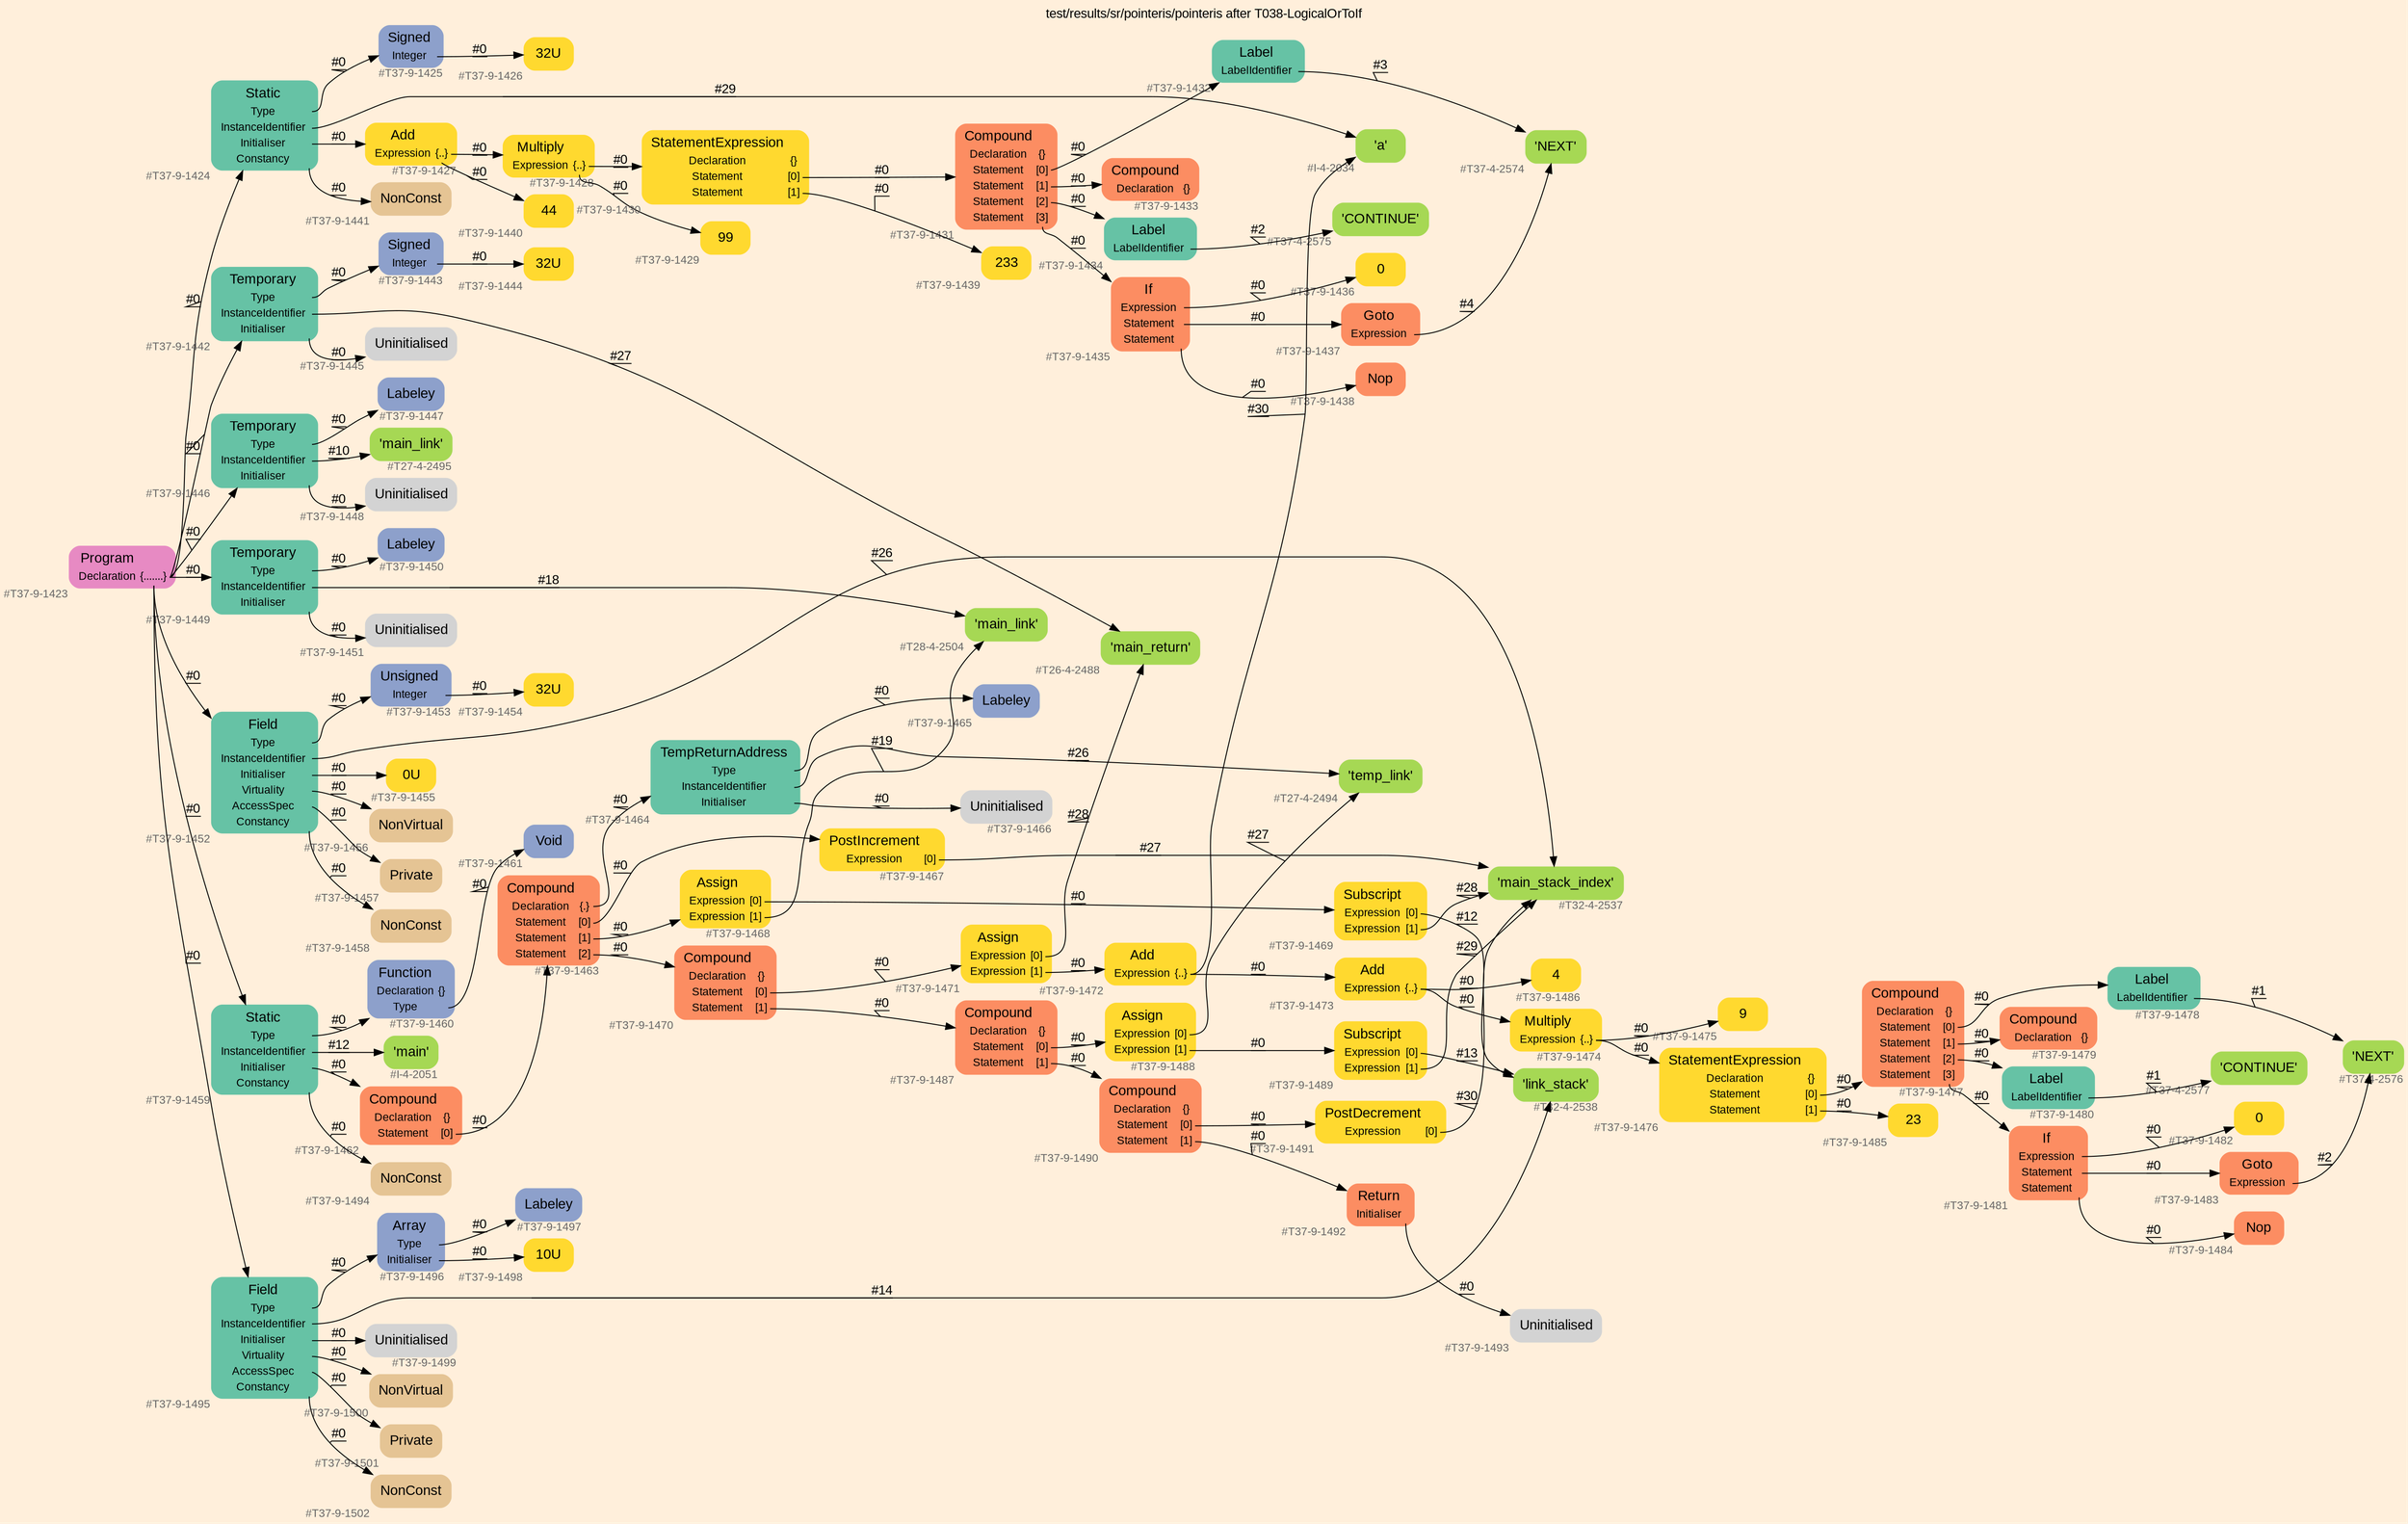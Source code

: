 digraph "test/results/sr/pointeris/pointeris after T038-LogicalOrToIf" {
label = "test/results/sr/pointeris/pointeris after T038-LogicalOrToIf"
labelloc = t
graph [
    rankdir = "LR"
    ranksep = 0.3
    bgcolor = antiquewhite1
    color = black
    fontcolor = black
    fontname = "Arial"
];
node [
    fontname = "Arial"
];
edge [
    fontname = "Arial"
];

// -------------------- node figure --------------------
// -------- block #T37-9-1423 ----------
"#T37-9-1423" [
    fillcolor = "/set28/4"
    xlabel = "#T37-9-1423"
    fontsize = "12"
    fontcolor = grey40
    shape = "plaintext"
    label = <<TABLE BORDER="0" CELLBORDER="0" CELLSPACING="0">
     <TR><TD><FONT COLOR="black" POINT-SIZE="15">Program</FONT></TD></TR>
     <TR><TD><FONT COLOR="black" POINT-SIZE="12">Declaration</FONT></TD><TD PORT="port0"><FONT COLOR="black" POINT-SIZE="12">{.......}</FONT></TD></TR>
    </TABLE>>
    style = "rounded,filled"
];

// -------- block #T37-9-1424 ----------
"#T37-9-1424" [
    fillcolor = "/set28/1"
    xlabel = "#T37-9-1424"
    fontsize = "12"
    fontcolor = grey40
    shape = "plaintext"
    label = <<TABLE BORDER="0" CELLBORDER="0" CELLSPACING="0">
     <TR><TD><FONT COLOR="black" POINT-SIZE="15">Static</FONT></TD></TR>
     <TR><TD><FONT COLOR="black" POINT-SIZE="12">Type</FONT></TD><TD PORT="port0"></TD></TR>
     <TR><TD><FONT COLOR="black" POINT-SIZE="12">InstanceIdentifier</FONT></TD><TD PORT="port1"></TD></TR>
     <TR><TD><FONT COLOR="black" POINT-SIZE="12">Initialiser</FONT></TD><TD PORT="port2"></TD></TR>
     <TR><TD><FONT COLOR="black" POINT-SIZE="12">Constancy</FONT></TD><TD PORT="port3"></TD></TR>
    </TABLE>>
    style = "rounded,filled"
];

// -------- block #T37-9-1425 ----------
"#T37-9-1425" [
    fillcolor = "/set28/3"
    xlabel = "#T37-9-1425"
    fontsize = "12"
    fontcolor = grey40
    shape = "plaintext"
    label = <<TABLE BORDER="0" CELLBORDER="0" CELLSPACING="0">
     <TR><TD><FONT COLOR="black" POINT-SIZE="15">Signed</FONT></TD></TR>
     <TR><TD><FONT COLOR="black" POINT-SIZE="12">Integer</FONT></TD><TD PORT="port0"></TD></TR>
    </TABLE>>
    style = "rounded,filled"
];

// -------- block #T37-9-1426 ----------
"#T37-9-1426" [
    fillcolor = "/set28/6"
    xlabel = "#T37-9-1426"
    fontsize = "12"
    fontcolor = grey40
    shape = "plaintext"
    label = <<TABLE BORDER="0" CELLBORDER="0" CELLSPACING="0">
     <TR><TD><FONT COLOR="black" POINT-SIZE="15">32U</FONT></TD></TR>
    </TABLE>>
    style = "rounded,filled"
];

// -------- block #I-4-2034 ----------
"#I-4-2034" [
    fillcolor = "/set28/5"
    xlabel = "#I-4-2034"
    fontsize = "12"
    fontcolor = grey40
    shape = "plaintext"
    label = <<TABLE BORDER="0" CELLBORDER="0" CELLSPACING="0">
     <TR><TD><FONT COLOR="black" POINT-SIZE="15">'a'</FONT></TD></TR>
    </TABLE>>
    style = "rounded,filled"
];

// -------- block #T37-9-1427 ----------
"#T37-9-1427" [
    fillcolor = "/set28/6"
    xlabel = "#T37-9-1427"
    fontsize = "12"
    fontcolor = grey40
    shape = "plaintext"
    label = <<TABLE BORDER="0" CELLBORDER="0" CELLSPACING="0">
     <TR><TD><FONT COLOR="black" POINT-SIZE="15">Add</FONT></TD></TR>
     <TR><TD><FONT COLOR="black" POINT-SIZE="12">Expression</FONT></TD><TD PORT="port0"><FONT COLOR="black" POINT-SIZE="12">{..}</FONT></TD></TR>
    </TABLE>>
    style = "rounded,filled"
];

// -------- block #T37-9-1428 ----------
"#T37-9-1428" [
    fillcolor = "/set28/6"
    xlabel = "#T37-9-1428"
    fontsize = "12"
    fontcolor = grey40
    shape = "plaintext"
    label = <<TABLE BORDER="0" CELLBORDER="0" CELLSPACING="0">
     <TR><TD><FONT COLOR="black" POINT-SIZE="15">Multiply</FONT></TD></TR>
     <TR><TD><FONT COLOR="black" POINT-SIZE="12">Expression</FONT></TD><TD PORT="port0"><FONT COLOR="black" POINT-SIZE="12">{..}</FONT></TD></TR>
    </TABLE>>
    style = "rounded,filled"
];

// -------- block #T37-9-1429 ----------
"#T37-9-1429" [
    fillcolor = "/set28/6"
    xlabel = "#T37-9-1429"
    fontsize = "12"
    fontcolor = grey40
    shape = "plaintext"
    label = <<TABLE BORDER="0" CELLBORDER="0" CELLSPACING="0">
     <TR><TD><FONT COLOR="black" POINT-SIZE="15">99</FONT></TD></TR>
    </TABLE>>
    style = "rounded,filled"
];

// -------- block #T37-9-1430 ----------
"#T37-9-1430" [
    fillcolor = "/set28/6"
    xlabel = "#T37-9-1430"
    fontsize = "12"
    fontcolor = grey40
    shape = "plaintext"
    label = <<TABLE BORDER="0" CELLBORDER="0" CELLSPACING="0">
     <TR><TD><FONT COLOR="black" POINT-SIZE="15">StatementExpression</FONT></TD></TR>
     <TR><TD><FONT COLOR="black" POINT-SIZE="12">Declaration</FONT></TD><TD PORT="port0"><FONT COLOR="black" POINT-SIZE="12">{}</FONT></TD></TR>
     <TR><TD><FONT COLOR="black" POINT-SIZE="12">Statement</FONT></TD><TD PORT="port1"><FONT COLOR="black" POINT-SIZE="12">[0]</FONT></TD></TR>
     <TR><TD><FONT COLOR="black" POINT-SIZE="12">Statement</FONT></TD><TD PORT="port2"><FONT COLOR="black" POINT-SIZE="12">[1]</FONT></TD></TR>
    </TABLE>>
    style = "rounded,filled"
];

// -------- block #T37-9-1431 ----------
"#T37-9-1431" [
    fillcolor = "/set28/2"
    xlabel = "#T37-9-1431"
    fontsize = "12"
    fontcolor = grey40
    shape = "plaintext"
    label = <<TABLE BORDER="0" CELLBORDER="0" CELLSPACING="0">
     <TR><TD><FONT COLOR="black" POINT-SIZE="15">Compound</FONT></TD></TR>
     <TR><TD><FONT COLOR="black" POINT-SIZE="12">Declaration</FONT></TD><TD PORT="port0"><FONT COLOR="black" POINT-SIZE="12">{}</FONT></TD></TR>
     <TR><TD><FONT COLOR="black" POINT-SIZE="12">Statement</FONT></TD><TD PORT="port1"><FONT COLOR="black" POINT-SIZE="12">[0]</FONT></TD></TR>
     <TR><TD><FONT COLOR="black" POINT-SIZE="12">Statement</FONT></TD><TD PORT="port2"><FONT COLOR="black" POINT-SIZE="12">[1]</FONT></TD></TR>
     <TR><TD><FONT COLOR="black" POINT-SIZE="12">Statement</FONT></TD><TD PORT="port3"><FONT COLOR="black" POINT-SIZE="12">[2]</FONT></TD></TR>
     <TR><TD><FONT COLOR="black" POINT-SIZE="12">Statement</FONT></TD><TD PORT="port4"><FONT COLOR="black" POINT-SIZE="12">[3]</FONT></TD></TR>
    </TABLE>>
    style = "rounded,filled"
];

// -------- block #T37-9-1432 ----------
"#T37-9-1432" [
    fillcolor = "/set28/1"
    xlabel = "#T37-9-1432"
    fontsize = "12"
    fontcolor = grey40
    shape = "plaintext"
    label = <<TABLE BORDER="0" CELLBORDER="0" CELLSPACING="0">
     <TR><TD><FONT COLOR="black" POINT-SIZE="15">Label</FONT></TD></TR>
     <TR><TD><FONT COLOR="black" POINT-SIZE="12">LabelIdentifier</FONT></TD><TD PORT="port0"></TD></TR>
    </TABLE>>
    style = "rounded,filled"
];

// -------- block #T37-4-2574 ----------
"#T37-4-2574" [
    fillcolor = "/set28/5"
    xlabel = "#T37-4-2574"
    fontsize = "12"
    fontcolor = grey40
    shape = "plaintext"
    label = <<TABLE BORDER="0" CELLBORDER="0" CELLSPACING="0">
     <TR><TD><FONT COLOR="black" POINT-SIZE="15">'NEXT'</FONT></TD></TR>
    </TABLE>>
    style = "rounded,filled"
];

// -------- block #T37-9-1433 ----------
"#T37-9-1433" [
    fillcolor = "/set28/2"
    xlabel = "#T37-9-1433"
    fontsize = "12"
    fontcolor = grey40
    shape = "plaintext"
    label = <<TABLE BORDER="0" CELLBORDER="0" CELLSPACING="0">
     <TR><TD><FONT COLOR="black" POINT-SIZE="15">Compound</FONT></TD></TR>
     <TR><TD><FONT COLOR="black" POINT-SIZE="12">Declaration</FONT></TD><TD PORT="port0"><FONT COLOR="black" POINT-SIZE="12">{}</FONT></TD></TR>
    </TABLE>>
    style = "rounded,filled"
];

// -------- block #T37-9-1434 ----------
"#T37-9-1434" [
    fillcolor = "/set28/1"
    xlabel = "#T37-9-1434"
    fontsize = "12"
    fontcolor = grey40
    shape = "plaintext"
    label = <<TABLE BORDER="0" CELLBORDER="0" CELLSPACING="0">
     <TR><TD><FONT COLOR="black" POINT-SIZE="15">Label</FONT></TD></TR>
     <TR><TD><FONT COLOR="black" POINT-SIZE="12">LabelIdentifier</FONT></TD><TD PORT="port0"></TD></TR>
    </TABLE>>
    style = "rounded,filled"
];

// -------- block #T37-4-2575 ----------
"#T37-4-2575" [
    fillcolor = "/set28/5"
    xlabel = "#T37-4-2575"
    fontsize = "12"
    fontcolor = grey40
    shape = "plaintext"
    label = <<TABLE BORDER="0" CELLBORDER="0" CELLSPACING="0">
     <TR><TD><FONT COLOR="black" POINT-SIZE="15">'CONTINUE'</FONT></TD></TR>
    </TABLE>>
    style = "rounded,filled"
];

// -------- block #T37-9-1435 ----------
"#T37-9-1435" [
    fillcolor = "/set28/2"
    xlabel = "#T37-9-1435"
    fontsize = "12"
    fontcolor = grey40
    shape = "plaintext"
    label = <<TABLE BORDER="0" CELLBORDER="0" CELLSPACING="0">
     <TR><TD><FONT COLOR="black" POINT-SIZE="15">If</FONT></TD></TR>
     <TR><TD><FONT COLOR="black" POINT-SIZE="12">Expression</FONT></TD><TD PORT="port0"></TD></TR>
     <TR><TD><FONT COLOR="black" POINT-SIZE="12">Statement</FONT></TD><TD PORT="port1"></TD></TR>
     <TR><TD><FONT COLOR="black" POINT-SIZE="12">Statement</FONT></TD><TD PORT="port2"></TD></TR>
    </TABLE>>
    style = "rounded,filled"
];

// -------- block #T37-9-1436 ----------
"#T37-9-1436" [
    fillcolor = "/set28/6"
    xlabel = "#T37-9-1436"
    fontsize = "12"
    fontcolor = grey40
    shape = "plaintext"
    label = <<TABLE BORDER="0" CELLBORDER="0" CELLSPACING="0">
     <TR><TD><FONT COLOR="black" POINT-SIZE="15">0</FONT></TD></TR>
    </TABLE>>
    style = "rounded,filled"
];

// -------- block #T37-9-1437 ----------
"#T37-9-1437" [
    fillcolor = "/set28/2"
    xlabel = "#T37-9-1437"
    fontsize = "12"
    fontcolor = grey40
    shape = "plaintext"
    label = <<TABLE BORDER="0" CELLBORDER="0" CELLSPACING="0">
     <TR><TD><FONT COLOR="black" POINT-SIZE="15">Goto</FONT></TD></TR>
     <TR><TD><FONT COLOR="black" POINT-SIZE="12">Expression</FONT></TD><TD PORT="port0"></TD></TR>
    </TABLE>>
    style = "rounded,filled"
];

// -------- block #T37-9-1438 ----------
"#T37-9-1438" [
    fillcolor = "/set28/2"
    xlabel = "#T37-9-1438"
    fontsize = "12"
    fontcolor = grey40
    shape = "plaintext"
    label = <<TABLE BORDER="0" CELLBORDER="0" CELLSPACING="0">
     <TR><TD><FONT COLOR="black" POINT-SIZE="15">Nop</FONT></TD></TR>
    </TABLE>>
    style = "rounded,filled"
];

// -------- block #T37-9-1439 ----------
"#T37-9-1439" [
    fillcolor = "/set28/6"
    xlabel = "#T37-9-1439"
    fontsize = "12"
    fontcolor = grey40
    shape = "plaintext"
    label = <<TABLE BORDER="0" CELLBORDER="0" CELLSPACING="0">
     <TR><TD><FONT COLOR="black" POINT-SIZE="15">233</FONT></TD></TR>
    </TABLE>>
    style = "rounded,filled"
];

// -------- block #T37-9-1440 ----------
"#T37-9-1440" [
    fillcolor = "/set28/6"
    xlabel = "#T37-9-1440"
    fontsize = "12"
    fontcolor = grey40
    shape = "plaintext"
    label = <<TABLE BORDER="0" CELLBORDER="0" CELLSPACING="0">
     <TR><TD><FONT COLOR="black" POINT-SIZE="15">44</FONT></TD></TR>
    </TABLE>>
    style = "rounded,filled"
];

// -------- block #T37-9-1441 ----------
"#T37-9-1441" [
    fillcolor = "/set28/7"
    xlabel = "#T37-9-1441"
    fontsize = "12"
    fontcolor = grey40
    shape = "plaintext"
    label = <<TABLE BORDER="0" CELLBORDER="0" CELLSPACING="0">
     <TR><TD><FONT COLOR="black" POINT-SIZE="15">NonConst</FONT></TD></TR>
    </TABLE>>
    style = "rounded,filled"
];

// -------- block #T37-9-1442 ----------
"#T37-9-1442" [
    fillcolor = "/set28/1"
    xlabel = "#T37-9-1442"
    fontsize = "12"
    fontcolor = grey40
    shape = "plaintext"
    label = <<TABLE BORDER="0" CELLBORDER="0" CELLSPACING="0">
     <TR><TD><FONT COLOR="black" POINT-SIZE="15">Temporary</FONT></TD></TR>
     <TR><TD><FONT COLOR="black" POINT-SIZE="12">Type</FONT></TD><TD PORT="port0"></TD></TR>
     <TR><TD><FONT COLOR="black" POINT-SIZE="12">InstanceIdentifier</FONT></TD><TD PORT="port1"></TD></TR>
     <TR><TD><FONT COLOR="black" POINT-SIZE="12">Initialiser</FONT></TD><TD PORT="port2"></TD></TR>
    </TABLE>>
    style = "rounded,filled"
];

// -------- block #T37-9-1443 ----------
"#T37-9-1443" [
    fillcolor = "/set28/3"
    xlabel = "#T37-9-1443"
    fontsize = "12"
    fontcolor = grey40
    shape = "plaintext"
    label = <<TABLE BORDER="0" CELLBORDER="0" CELLSPACING="0">
     <TR><TD><FONT COLOR="black" POINT-SIZE="15">Signed</FONT></TD></TR>
     <TR><TD><FONT COLOR="black" POINT-SIZE="12">Integer</FONT></TD><TD PORT="port0"></TD></TR>
    </TABLE>>
    style = "rounded,filled"
];

// -------- block #T37-9-1444 ----------
"#T37-9-1444" [
    fillcolor = "/set28/6"
    xlabel = "#T37-9-1444"
    fontsize = "12"
    fontcolor = grey40
    shape = "plaintext"
    label = <<TABLE BORDER="0" CELLBORDER="0" CELLSPACING="0">
     <TR><TD><FONT COLOR="black" POINT-SIZE="15">32U</FONT></TD></TR>
    </TABLE>>
    style = "rounded,filled"
];

// -------- block #T26-4-2488 ----------
"#T26-4-2488" [
    fillcolor = "/set28/5"
    xlabel = "#T26-4-2488"
    fontsize = "12"
    fontcolor = grey40
    shape = "plaintext"
    label = <<TABLE BORDER="0" CELLBORDER="0" CELLSPACING="0">
     <TR><TD><FONT COLOR="black" POINT-SIZE="15">'main_return'</FONT></TD></TR>
    </TABLE>>
    style = "rounded,filled"
];

// -------- block #T37-9-1445 ----------
"#T37-9-1445" [
    xlabel = "#T37-9-1445"
    fontsize = "12"
    fontcolor = grey40
    shape = "plaintext"
    label = <<TABLE BORDER="0" CELLBORDER="0" CELLSPACING="0">
     <TR><TD><FONT COLOR="black" POINT-SIZE="15">Uninitialised</FONT></TD></TR>
    </TABLE>>
    style = "rounded,filled"
];

// -------- block #T37-9-1446 ----------
"#T37-9-1446" [
    fillcolor = "/set28/1"
    xlabel = "#T37-9-1446"
    fontsize = "12"
    fontcolor = grey40
    shape = "plaintext"
    label = <<TABLE BORDER="0" CELLBORDER="0" CELLSPACING="0">
     <TR><TD><FONT COLOR="black" POINT-SIZE="15">Temporary</FONT></TD></TR>
     <TR><TD><FONT COLOR="black" POINT-SIZE="12">Type</FONT></TD><TD PORT="port0"></TD></TR>
     <TR><TD><FONT COLOR="black" POINT-SIZE="12">InstanceIdentifier</FONT></TD><TD PORT="port1"></TD></TR>
     <TR><TD><FONT COLOR="black" POINT-SIZE="12">Initialiser</FONT></TD><TD PORT="port2"></TD></TR>
    </TABLE>>
    style = "rounded,filled"
];

// -------- block #T37-9-1447 ----------
"#T37-9-1447" [
    fillcolor = "/set28/3"
    xlabel = "#T37-9-1447"
    fontsize = "12"
    fontcolor = grey40
    shape = "plaintext"
    label = <<TABLE BORDER="0" CELLBORDER="0" CELLSPACING="0">
     <TR><TD><FONT COLOR="black" POINT-SIZE="15">Labeley</FONT></TD></TR>
    </TABLE>>
    style = "rounded,filled"
];

// -------- block #T27-4-2495 ----------
"#T27-4-2495" [
    fillcolor = "/set28/5"
    xlabel = "#T27-4-2495"
    fontsize = "12"
    fontcolor = grey40
    shape = "plaintext"
    label = <<TABLE BORDER="0" CELLBORDER="0" CELLSPACING="0">
     <TR><TD><FONT COLOR="black" POINT-SIZE="15">'main_link'</FONT></TD></TR>
    </TABLE>>
    style = "rounded,filled"
];

// -------- block #T37-9-1448 ----------
"#T37-9-1448" [
    xlabel = "#T37-9-1448"
    fontsize = "12"
    fontcolor = grey40
    shape = "plaintext"
    label = <<TABLE BORDER="0" CELLBORDER="0" CELLSPACING="0">
     <TR><TD><FONT COLOR="black" POINT-SIZE="15">Uninitialised</FONT></TD></TR>
    </TABLE>>
    style = "rounded,filled"
];

// -------- block #T37-9-1449 ----------
"#T37-9-1449" [
    fillcolor = "/set28/1"
    xlabel = "#T37-9-1449"
    fontsize = "12"
    fontcolor = grey40
    shape = "plaintext"
    label = <<TABLE BORDER="0" CELLBORDER="0" CELLSPACING="0">
     <TR><TD><FONT COLOR="black" POINT-SIZE="15">Temporary</FONT></TD></TR>
     <TR><TD><FONT COLOR="black" POINT-SIZE="12">Type</FONT></TD><TD PORT="port0"></TD></TR>
     <TR><TD><FONT COLOR="black" POINT-SIZE="12">InstanceIdentifier</FONT></TD><TD PORT="port1"></TD></TR>
     <TR><TD><FONT COLOR="black" POINT-SIZE="12">Initialiser</FONT></TD><TD PORT="port2"></TD></TR>
    </TABLE>>
    style = "rounded,filled"
];

// -------- block #T37-9-1450 ----------
"#T37-9-1450" [
    fillcolor = "/set28/3"
    xlabel = "#T37-9-1450"
    fontsize = "12"
    fontcolor = grey40
    shape = "plaintext"
    label = <<TABLE BORDER="0" CELLBORDER="0" CELLSPACING="0">
     <TR><TD><FONT COLOR="black" POINT-SIZE="15">Labeley</FONT></TD></TR>
    </TABLE>>
    style = "rounded,filled"
];

// -------- block #T28-4-2504 ----------
"#T28-4-2504" [
    fillcolor = "/set28/5"
    xlabel = "#T28-4-2504"
    fontsize = "12"
    fontcolor = grey40
    shape = "plaintext"
    label = <<TABLE BORDER="0" CELLBORDER="0" CELLSPACING="0">
     <TR><TD><FONT COLOR="black" POINT-SIZE="15">'main_link'</FONT></TD></TR>
    </TABLE>>
    style = "rounded,filled"
];

// -------- block #T37-9-1451 ----------
"#T37-9-1451" [
    xlabel = "#T37-9-1451"
    fontsize = "12"
    fontcolor = grey40
    shape = "plaintext"
    label = <<TABLE BORDER="0" CELLBORDER="0" CELLSPACING="0">
     <TR><TD><FONT COLOR="black" POINT-SIZE="15">Uninitialised</FONT></TD></TR>
    </TABLE>>
    style = "rounded,filled"
];

// -------- block #T37-9-1452 ----------
"#T37-9-1452" [
    fillcolor = "/set28/1"
    xlabel = "#T37-9-1452"
    fontsize = "12"
    fontcolor = grey40
    shape = "plaintext"
    label = <<TABLE BORDER="0" CELLBORDER="0" CELLSPACING="0">
     <TR><TD><FONT COLOR="black" POINT-SIZE="15">Field</FONT></TD></TR>
     <TR><TD><FONT COLOR="black" POINT-SIZE="12">Type</FONT></TD><TD PORT="port0"></TD></TR>
     <TR><TD><FONT COLOR="black" POINT-SIZE="12">InstanceIdentifier</FONT></TD><TD PORT="port1"></TD></TR>
     <TR><TD><FONT COLOR="black" POINT-SIZE="12">Initialiser</FONT></TD><TD PORT="port2"></TD></TR>
     <TR><TD><FONT COLOR="black" POINT-SIZE="12">Virtuality</FONT></TD><TD PORT="port3"></TD></TR>
     <TR><TD><FONT COLOR="black" POINT-SIZE="12">AccessSpec</FONT></TD><TD PORT="port4"></TD></TR>
     <TR><TD><FONT COLOR="black" POINT-SIZE="12">Constancy</FONT></TD><TD PORT="port5"></TD></TR>
    </TABLE>>
    style = "rounded,filled"
];

// -------- block #T37-9-1453 ----------
"#T37-9-1453" [
    fillcolor = "/set28/3"
    xlabel = "#T37-9-1453"
    fontsize = "12"
    fontcolor = grey40
    shape = "plaintext"
    label = <<TABLE BORDER="0" CELLBORDER="0" CELLSPACING="0">
     <TR><TD><FONT COLOR="black" POINT-SIZE="15">Unsigned</FONT></TD></TR>
     <TR><TD><FONT COLOR="black" POINT-SIZE="12">Integer</FONT></TD><TD PORT="port0"></TD></TR>
    </TABLE>>
    style = "rounded,filled"
];

// -------- block #T37-9-1454 ----------
"#T37-9-1454" [
    fillcolor = "/set28/6"
    xlabel = "#T37-9-1454"
    fontsize = "12"
    fontcolor = grey40
    shape = "plaintext"
    label = <<TABLE BORDER="0" CELLBORDER="0" CELLSPACING="0">
     <TR><TD><FONT COLOR="black" POINT-SIZE="15">32U</FONT></TD></TR>
    </TABLE>>
    style = "rounded,filled"
];

// -------- block #T32-4-2537 ----------
"#T32-4-2537" [
    fillcolor = "/set28/5"
    xlabel = "#T32-4-2537"
    fontsize = "12"
    fontcolor = grey40
    shape = "plaintext"
    label = <<TABLE BORDER="0" CELLBORDER="0" CELLSPACING="0">
     <TR><TD><FONT COLOR="black" POINT-SIZE="15">'main_stack_index'</FONT></TD></TR>
    </TABLE>>
    style = "rounded,filled"
];

// -------- block #T37-9-1455 ----------
"#T37-9-1455" [
    fillcolor = "/set28/6"
    xlabel = "#T37-9-1455"
    fontsize = "12"
    fontcolor = grey40
    shape = "plaintext"
    label = <<TABLE BORDER="0" CELLBORDER="0" CELLSPACING="0">
     <TR><TD><FONT COLOR="black" POINT-SIZE="15">0U</FONT></TD></TR>
    </TABLE>>
    style = "rounded,filled"
];

// -------- block #T37-9-1456 ----------
"#T37-9-1456" [
    fillcolor = "/set28/7"
    xlabel = "#T37-9-1456"
    fontsize = "12"
    fontcolor = grey40
    shape = "plaintext"
    label = <<TABLE BORDER="0" CELLBORDER="0" CELLSPACING="0">
     <TR><TD><FONT COLOR="black" POINT-SIZE="15">NonVirtual</FONT></TD></TR>
    </TABLE>>
    style = "rounded,filled"
];

// -------- block #T37-9-1457 ----------
"#T37-9-1457" [
    fillcolor = "/set28/7"
    xlabel = "#T37-9-1457"
    fontsize = "12"
    fontcolor = grey40
    shape = "plaintext"
    label = <<TABLE BORDER="0" CELLBORDER="0" CELLSPACING="0">
     <TR><TD><FONT COLOR="black" POINT-SIZE="15">Private</FONT></TD></TR>
    </TABLE>>
    style = "rounded,filled"
];

// -------- block #T37-9-1458 ----------
"#T37-9-1458" [
    fillcolor = "/set28/7"
    xlabel = "#T37-9-1458"
    fontsize = "12"
    fontcolor = grey40
    shape = "plaintext"
    label = <<TABLE BORDER="0" CELLBORDER="0" CELLSPACING="0">
     <TR><TD><FONT COLOR="black" POINT-SIZE="15">NonConst</FONT></TD></TR>
    </TABLE>>
    style = "rounded,filled"
];

// -------- block #T37-9-1459 ----------
"#T37-9-1459" [
    fillcolor = "/set28/1"
    xlabel = "#T37-9-1459"
    fontsize = "12"
    fontcolor = grey40
    shape = "plaintext"
    label = <<TABLE BORDER="0" CELLBORDER="0" CELLSPACING="0">
     <TR><TD><FONT COLOR="black" POINT-SIZE="15">Static</FONT></TD></TR>
     <TR><TD><FONT COLOR="black" POINT-SIZE="12">Type</FONT></TD><TD PORT="port0"></TD></TR>
     <TR><TD><FONT COLOR="black" POINT-SIZE="12">InstanceIdentifier</FONT></TD><TD PORT="port1"></TD></TR>
     <TR><TD><FONT COLOR="black" POINT-SIZE="12">Initialiser</FONT></TD><TD PORT="port2"></TD></TR>
     <TR><TD><FONT COLOR="black" POINT-SIZE="12">Constancy</FONT></TD><TD PORT="port3"></TD></TR>
    </TABLE>>
    style = "rounded,filled"
];

// -------- block #T37-9-1460 ----------
"#T37-9-1460" [
    fillcolor = "/set28/3"
    xlabel = "#T37-9-1460"
    fontsize = "12"
    fontcolor = grey40
    shape = "plaintext"
    label = <<TABLE BORDER="0" CELLBORDER="0" CELLSPACING="0">
     <TR><TD><FONT COLOR="black" POINT-SIZE="15">Function</FONT></TD></TR>
     <TR><TD><FONT COLOR="black" POINT-SIZE="12">Declaration</FONT></TD><TD PORT="port0"><FONT COLOR="black" POINT-SIZE="12">{}</FONT></TD></TR>
     <TR><TD><FONT COLOR="black" POINT-SIZE="12">Type</FONT></TD><TD PORT="port1"></TD></TR>
    </TABLE>>
    style = "rounded,filled"
];

// -------- block #T37-9-1461 ----------
"#T37-9-1461" [
    fillcolor = "/set28/3"
    xlabel = "#T37-9-1461"
    fontsize = "12"
    fontcolor = grey40
    shape = "plaintext"
    label = <<TABLE BORDER="0" CELLBORDER="0" CELLSPACING="0">
     <TR><TD><FONT COLOR="black" POINT-SIZE="15">Void</FONT></TD></TR>
    </TABLE>>
    style = "rounded,filled"
];

// -------- block #I-4-2051 ----------
"#I-4-2051" [
    fillcolor = "/set28/5"
    xlabel = "#I-4-2051"
    fontsize = "12"
    fontcolor = grey40
    shape = "plaintext"
    label = <<TABLE BORDER="0" CELLBORDER="0" CELLSPACING="0">
     <TR><TD><FONT COLOR="black" POINT-SIZE="15">'main'</FONT></TD></TR>
    </TABLE>>
    style = "rounded,filled"
];

// -------- block #T37-9-1462 ----------
"#T37-9-1462" [
    fillcolor = "/set28/2"
    xlabel = "#T37-9-1462"
    fontsize = "12"
    fontcolor = grey40
    shape = "plaintext"
    label = <<TABLE BORDER="0" CELLBORDER="0" CELLSPACING="0">
     <TR><TD><FONT COLOR="black" POINT-SIZE="15">Compound</FONT></TD></TR>
     <TR><TD><FONT COLOR="black" POINT-SIZE="12">Declaration</FONT></TD><TD PORT="port0"><FONT COLOR="black" POINT-SIZE="12">{}</FONT></TD></TR>
     <TR><TD><FONT COLOR="black" POINT-SIZE="12">Statement</FONT></TD><TD PORT="port1"><FONT COLOR="black" POINT-SIZE="12">[0]</FONT></TD></TR>
    </TABLE>>
    style = "rounded,filled"
];

// -------- block #T37-9-1463 ----------
"#T37-9-1463" [
    fillcolor = "/set28/2"
    xlabel = "#T37-9-1463"
    fontsize = "12"
    fontcolor = grey40
    shape = "plaintext"
    label = <<TABLE BORDER="0" CELLBORDER="0" CELLSPACING="0">
     <TR><TD><FONT COLOR="black" POINT-SIZE="15">Compound</FONT></TD></TR>
     <TR><TD><FONT COLOR="black" POINT-SIZE="12">Declaration</FONT></TD><TD PORT="port0"><FONT COLOR="black" POINT-SIZE="12">{.}</FONT></TD></TR>
     <TR><TD><FONT COLOR="black" POINT-SIZE="12">Statement</FONT></TD><TD PORT="port1"><FONT COLOR="black" POINT-SIZE="12">[0]</FONT></TD></TR>
     <TR><TD><FONT COLOR="black" POINT-SIZE="12">Statement</FONT></TD><TD PORT="port2"><FONT COLOR="black" POINT-SIZE="12">[1]</FONT></TD></TR>
     <TR><TD><FONT COLOR="black" POINT-SIZE="12">Statement</FONT></TD><TD PORT="port3"><FONT COLOR="black" POINT-SIZE="12">[2]</FONT></TD></TR>
    </TABLE>>
    style = "rounded,filled"
];

// -------- block #T37-9-1464 ----------
"#T37-9-1464" [
    fillcolor = "/set28/1"
    xlabel = "#T37-9-1464"
    fontsize = "12"
    fontcolor = grey40
    shape = "plaintext"
    label = <<TABLE BORDER="0" CELLBORDER="0" CELLSPACING="0">
     <TR><TD><FONT COLOR="black" POINT-SIZE="15">TempReturnAddress</FONT></TD></TR>
     <TR><TD><FONT COLOR="black" POINT-SIZE="12">Type</FONT></TD><TD PORT="port0"></TD></TR>
     <TR><TD><FONT COLOR="black" POINT-SIZE="12">InstanceIdentifier</FONT></TD><TD PORT="port1"></TD></TR>
     <TR><TD><FONT COLOR="black" POINT-SIZE="12">Initialiser</FONT></TD><TD PORT="port2"></TD></TR>
    </TABLE>>
    style = "rounded,filled"
];

// -------- block #T37-9-1465 ----------
"#T37-9-1465" [
    fillcolor = "/set28/3"
    xlabel = "#T37-9-1465"
    fontsize = "12"
    fontcolor = grey40
    shape = "plaintext"
    label = <<TABLE BORDER="0" CELLBORDER="0" CELLSPACING="0">
     <TR><TD><FONT COLOR="black" POINT-SIZE="15">Labeley</FONT></TD></TR>
    </TABLE>>
    style = "rounded,filled"
];

// -------- block #T27-4-2494 ----------
"#T27-4-2494" [
    fillcolor = "/set28/5"
    xlabel = "#T27-4-2494"
    fontsize = "12"
    fontcolor = grey40
    shape = "plaintext"
    label = <<TABLE BORDER="0" CELLBORDER="0" CELLSPACING="0">
     <TR><TD><FONT COLOR="black" POINT-SIZE="15">'temp_link'</FONT></TD></TR>
    </TABLE>>
    style = "rounded,filled"
];

// -------- block #T37-9-1466 ----------
"#T37-9-1466" [
    xlabel = "#T37-9-1466"
    fontsize = "12"
    fontcolor = grey40
    shape = "plaintext"
    label = <<TABLE BORDER="0" CELLBORDER="0" CELLSPACING="0">
     <TR><TD><FONT COLOR="black" POINT-SIZE="15">Uninitialised</FONT></TD></TR>
    </TABLE>>
    style = "rounded,filled"
];

// -------- block #T37-9-1467 ----------
"#T37-9-1467" [
    fillcolor = "/set28/6"
    xlabel = "#T37-9-1467"
    fontsize = "12"
    fontcolor = grey40
    shape = "plaintext"
    label = <<TABLE BORDER="0" CELLBORDER="0" CELLSPACING="0">
     <TR><TD><FONT COLOR="black" POINT-SIZE="15">PostIncrement</FONT></TD></TR>
     <TR><TD><FONT COLOR="black" POINT-SIZE="12">Expression</FONT></TD><TD PORT="port0"><FONT COLOR="black" POINT-SIZE="12">[0]</FONT></TD></TR>
    </TABLE>>
    style = "rounded,filled"
];

// -------- block #T37-9-1468 ----------
"#T37-9-1468" [
    fillcolor = "/set28/6"
    xlabel = "#T37-9-1468"
    fontsize = "12"
    fontcolor = grey40
    shape = "plaintext"
    label = <<TABLE BORDER="0" CELLBORDER="0" CELLSPACING="0">
     <TR><TD><FONT COLOR="black" POINT-SIZE="15">Assign</FONT></TD></TR>
     <TR><TD><FONT COLOR="black" POINT-SIZE="12">Expression</FONT></TD><TD PORT="port0"><FONT COLOR="black" POINT-SIZE="12">[0]</FONT></TD></TR>
     <TR><TD><FONT COLOR="black" POINT-SIZE="12">Expression</FONT></TD><TD PORT="port1"><FONT COLOR="black" POINT-SIZE="12">[1]</FONT></TD></TR>
    </TABLE>>
    style = "rounded,filled"
];

// -------- block #T37-9-1469 ----------
"#T37-9-1469" [
    fillcolor = "/set28/6"
    xlabel = "#T37-9-1469"
    fontsize = "12"
    fontcolor = grey40
    shape = "plaintext"
    label = <<TABLE BORDER="0" CELLBORDER="0" CELLSPACING="0">
     <TR><TD><FONT COLOR="black" POINT-SIZE="15">Subscript</FONT></TD></TR>
     <TR><TD><FONT COLOR="black" POINT-SIZE="12">Expression</FONT></TD><TD PORT="port0"><FONT COLOR="black" POINT-SIZE="12">[0]</FONT></TD></TR>
     <TR><TD><FONT COLOR="black" POINT-SIZE="12">Expression</FONT></TD><TD PORT="port1"><FONT COLOR="black" POINT-SIZE="12">[1]</FONT></TD></TR>
    </TABLE>>
    style = "rounded,filled"
];

// -------- block #T32-4-2538 ----------
"#T32-4-2538" [
    fillcolor = "/set28/5"
    xlabel = "#T32-4-2538"
    fontsize = "12"
    fontcolor = grey40
    shape = "plaintext"
    label = <<TABLE BORDER="0" CELLBORDER="0" CELLSPACING="0">
     <TR><TD><FONT COLOR="black" POINT-SIZE="15">'link_stack'</FONT></TD></TR>
    </TABLE>>
    style = "rounded,filled"
];

// -------- block #T37-9-1470 ----------
"#T37-9-1470" [
    fillcolor = "/set28/2"
    xlabel = "#T37-9-1470"
    fontsize = "12"
    fontcolor = grey40
    shape = "plaintext"
    label = <<TABLE BORDER="0" CELLBORDER="0" CELLSPACING="0">
     <TR><TD><FONT COLOR="black" POINT-SIZE="15">Compound</FONT></TD></TR>
     <TR><TD><FONT COLOR="black" POINT-SIZE="12">Declaration</FONT></TD><TD PORT="port0"><FONT COLOR="black" POINT-SIZE="12">{}</FONT></TD></TR>
     <TR><TD><FONT COLOR="black" POINT-SIZE="12">Statement</FONT></TD><TD PORT="port1"><FONT COLOR="black" POINT-SIZE="12">[0]</FONT></TD></TR>
     <TR><TD><FONT COLOR="black" POINT-SIZE="12">Statement</FONT></TD><TD PORT="port2"><FONT COLOR="black" POINT-SIZE="12">[1]</FONT></TD></TR>
    </TABLE>>
    style = "rounded,filled"
];

// -------- block #T37-9-1471 ----------
"#T37-9-1471" [
    fillcolor = "/set28/6"
    xlabel = "#T37-9-1471"
    fontsize = "12"
    fontcolor = grey40
    shape = "plaintext"
    label = <<TABLE BORDER="0" CELLBORDER="0" CELLSPACING="0">
     <TR><TD><FONT COLOR="black" POINT-SIZE="15">Assign</FONT></TD></TR>
     <TR><TD><FONT COLOR="black" POINT-SIZE="12">Expression</FONT></TD><TD PORT="port0"><FONT COLOR="black" POINT-SIZE="12">[0]</FONT></TD></TR>
     <TR><TD><FONT COLOR="black" POINT-SIZE="12">Expression</FONT></TD><TD PORT="port1"><FONT COLOR="black" POINT-SIZE="12">[1]</FONT></TD></TR>
    </TABLE>>
    style = "rounded,filled"
];

// -------- block #T37-9-1472 ----------
"#T37-9-1472" [
    fillcolor = "/set28/6"
    xlabel = "#T37-9-1472"
    fontsize = "12"
    fontcolor = grey40
    shape = "plaintext"
    label = <<TABLE BORDER="0" CELLBORDER="0" CELLSPACING="0">
     <TR><TD><FONT COLOR="black" POINT-SIZE="15">Add</FONT></TD></TR>
     <TR><TD><FONT COLOR="black" POINT-SIZE="12">Expression</FONT></TD><TD PORT="port0"><FONT COLOR="black" POINT-SIZE="12">{..}</FONT></TD></TR>
    </TABLE>>
    style = "rounded,filled"
];

// -------- block #T37-9-1473 ----------
"#T37-9-1473" [
    fillcolor = "/set28/6"
    xlabel = "#T37-9-1473"
    fontsize = "12"
    fontcolor = grey40
    shape = "plaintext"
    label = <<TABLE BORDER="0" CELLBORDER="0" CELLSPACING="0">
     <TR><TD><FONT COLOR="black" POINT-SIZE="15">Add</FONT></TD></TR>
     <TR><TD><FONT COLOR="black" POINT-SIZE="12">Expression</FONT></TD><TD PORT="port0"><FONT COLOR="black" POINT-SIZE="12">{..}</FONT></TD></TR>
    </TABLE>>
    style = "rounded,filled"
];

// -------- block #T37-9-1474 ----------
"#T37-9-1474" [
    fillcolor = "/set28/6"
    xlabel = "#T37-9-1474"
    fontsize = "12"
    fontcolor = grey40
    shape = "plaintext"
    label = <<TABLE BORDER="0" CELLBORDER="0" CELLSPACING="0">
     <TR><TD><FONT COLOR="black" POINT-SIZE="15">Multiply</FONT></TD></TR>
     <TR><TD><FONT COLOR="black" POINT-SIZE="12">Expression</FONT></TD><TD PORT="port0"><FONT COLOR="black" POINT-SIZE="12">{..}</FONT></TD></TR>
    </TABLE>>
    style = "rounded,filled"
];

// -------- block #T37-9-1475 ----------
"#T37-9-1475" [
    fillcolor = "/set28/6"
    xlabel = "#T37-9-1475"
    fontsize = "12"
    fontcolor = grey40
    shape = "plaintext"
    label = <<TABLE BORDER="0" CELLBORDER="0" CELLSPACING="0">
     <TR><TD><FONT COLOR="black" POINT-SIZE="15">9</FONT></TD></TR>
    </TABLE>>
    style = "rounded,filled"
];

// -------- block #T37-9-1476 ----------
"#T37-9-1476" [
    fillcolor = "/set28/6"
    xlabel = "#T37-9-1476"
    fontsize = "12"
    fontcolor = grey40
    shape = "plaintext"
    label = <<TABLE BORDER="0" CELLBORDER="0" CELLSPACING="0">
     <TR><TD><FONT COLOR="black" POINT-SIZE="15">StatementExpression</FONT></TD></TR>
     <TR><TD><FONT COLOR="black" POINT-SIZE="12">Declaration</FONT></TD><TD PORT="port0"><FONT COLOR="black" POINT-SIZE="12">{}</FONT></TD></TR>
     <TR><TD><FONT COLOR="black" POINT-SIZE="12">Statement</FONT></TD><TD PORT="port1"><FONT COLOR="black" POINT-SIZE="12">[0]</FONT></TD></TR>
     <TR><TD><FONT COLOR="black" POINT-SIZE="12">Statement</FONT></TD><TD PORT="port2"><FONT COLOR="black" POINT-SIZE="12">[1]</FONT></TD></TR>
    </TABLE>>
    style = "rounded,filled"
];

// -------- block #T37-9-1477 ----------
"#T37-9-1477" [
    fillcolor = "/set28/2"
    xlabel = "#T37-9-1477"
    fontsize = "12"
    fontcolor = grey40
    shape = "plaintext"
    label = <<TABLE BORDER="0" CELLBORDER="0" CELLSPACING="0">
     <TR><TD><FONT COLOR="black" POINT-SIZE="15">Compound</FONT></TD></TR>
     <TR><TD><FONT COLOR="black" POINT-SIZE="12">Declaration</FONT></TD><TD PORT="port0"><FONT COLOR="black" POINT-SIZE="12">{}</FONT></TD></TR>
     <TR><TD><FONT COLOR="black" POINT-SIZE="12">Statement</FONT></TD><TD PORT="port1"><FONT COLOR="black" POINT-SIZE="12">[0]</FONT></TD></TR>
     <TR><TD><FONT COLOR="black" POINT-SIZE="12">Statement</FONT></TD><TD PORT="port2"><FONT COLOR="black" POINT-SIZE="12">[1]</FONT></TD></TR>
     <TR><TD><FONT COLOR="black" POINT-SIZE="12">Statement</FONT></TD><TD PORT="port3"><FONT COLOR="black" POINT-SIZE="12">[2]</FONT></TD></TR>
     <TR><TD><FONT COLOR="black" POINT-SIZE="12">Statement</FONT></TD><TD PORT="port4"><FONT COLOR="black" POINT-SIZE="12">[3]</FONT></TD></TR>
    </TABLE>>
    style = "rounded,filled"
];

// -------- block #T37-9-1478 ----------
"#T37-9-1478" [
    fillcolor = "/set28/1"
    xlabel = "#T37-9-1478"
    fontsize = "12"
    fontcolor = grey40
    shape = "plaintext"
    label = <<TABLE BORDER="0" CELLBORDER="0" CELLSPACING="0">
     <TR><TD><FONT COLOR="black" POINT-SIZE="15">Label</FONT></TD></TR>
     <TR><TD><FONT COLOR="black" POINT-SIZE="12">LabelIdentifier</FONT></TD><TD PORT="port0"></TD></TR>
    </TABLE>>
    style = "rounded,filled"
];

// -------- block #T37-4-2576 ----------
"#T37-4-2576" [
    fillcolor = "/set28/5"
    xlabel = "#T37-4-2576"
    fontsize = "12"
    fontcolor = grey40
    shape = "plaintext"
    label = <<TABLE BORDER="0" CELLBORDER="0" CELLSPACING="0">
     <TR><TD><FONT COLOR="black" POINT-SIZE="15">'NEXT'</FONT></TD></TR>
    </TABLE>>
    style = "rounded,filled"
];

// -------- block #T37-9-1479 ----------
"#T37-9-1479" [
    fillcolor = "/set28/2"
    xlabel = "#T37-9-1479"
    fontsize = "12"
    fontcolor = grey40
    shape = "plaintext"
    label = <<TABLE BORDER="0" CELLBORDER="0" CELLSPACING="0">
     <TR><TD><FONT COLOR="black" POINT-SIZE="15">Compound</FONT></TD></TR>
     <TR><TD><FONT COLOR="black" POINT-SIZE="12">Declaration</FONT></TD><TD PORT="port0"><FONT COLOR="black" POINT-SIZE="12">{}</FONT></TD></TR>
    </TABLE>>
    style = "rounded,filled"
];

// -------- block #T37-9-1480 ----------
"#T37-9-1480" [
    fillcolor = "/set28/1"
    xlabel = "#T37-9-1480"
    fontsize = "12"
    fontcolor = grey40
    shape = "plaintext"
    label = <<TABLE BORDER="0" CELLBORDER="0" CELLSPACING="0">
     <TR><TD><FONT COLOR="black" POINT-SIZE="15">Label</FONT></TD></TR>
     <TR><TD><FONT COLOR="black" POINT-SIZE="12">LabelIdentifier</FONT></TD><TD PORT="port0"></TD></TR>
    </TABLE>>
    style = "rounded,filled"
];

// -------- block #T37-4-2577 ----------
"#T37-4-2577" [
    fillcolor = "/set28/5"
    xlabel = "#T37-4-2577"
    fontsize = "12"
    fontcolor = grey40
    shape = "plaintext"
    label = <<TABLE BORDER="0" CELLBORDER="0" CELLSPACING="0">
     <TR><TD><FONT COLOR="black" POINT-SIZE="15">'CONTINUE'</FONT></TD></TR>
    </TABLE>>
    style = "rounded,filled"
];

// -------- block #T37-9-1481 ----------
"#T37-9-1481" [
    fillcolor = "/set28/2"
    xlabel = "#T37-9-1481"
    fontsize = "12"
    fontcolor = grey40
    shape = "plaintext"
    label = <<TABLE BORDER="0" CELLBORDER="0" CELLSPACING="0">
     <TR><TD><FONT COLOR="black" POINT-SIZE="15">If</FONT></TD></TR>
     <TR><TD><FONT COLOR="black" POINT-SIZE="12">Expression</FONT></TD><TD PORT="port0"></TD></TR>
     <TR><TD><FONT COLOR="black" POINT-SIZE="12">Statement</FONT></TD><TD PORT="port1"></TD></TR>
     <TR><TD><FONT COLOR="black" POINT-SIZE="12">Statement</FONT></TD><TD PORT="port2"></TD></TR>
    </TABLE>>
    style = "rounded,filled"
];

// -------- block #T37-9-1482 ----------
"#T37-9-1482" [
    fillcolor = "/set28/6"
    xlabel = "#T37-9-1482"
    fontsize = "12"
    fontcolor = grey40
    shape = "plaintext"
    label = <<TABLE BORDER="0" CELLBORDER="0" CELLSPACING="0">
     <TR><TD><FONT COLOR="black" POINT-SIZE="15">0</FONT></TD></TR>
    </TABLE>>
    style = "rounded,filled"
];

// -------- block #T37-9-1483 ----------
"#T37-9-1483" [
    fillcolor = "/set28/2"
    xlabel = "#T37-9-1483"
    fontsize = "12"
    fontcolor = grey40
    shape = "plaintext"
    label = <<TABLE BORDER="0" CELLBORDER="0" CELLSPACING="0">
     <TR><TD><FONT COLOR="black" POINT-SIZE="15">Goto</FONT></TD></TR>
     <TR><TD><FONT COLOR="black" POINT-SIZE="12">Expression</FONT></TD><TD PORT="port0"></TD></TR>
    </TABLE>>
    style = "rounded,filled"
];

// -------- block #T37-9-1484 ----------
"#T37-9-1484" [
    fillcolor = "/set28/2"
    xlabel = "#T37-9-1484"
    fontsize = "12"
    fontcolor = grey40
    shape = "plaintext"
    label = <<TABLE BORDER="0" CELLBORDER="0" CELLSPACING="0">
     <TR><TD><FONT COLOR="black" POINT-SIZE="15">Nop</FONT></TD></TR>
    </TABLE>>
    style = "rounded,filled"
];

// -------- block #T37-9-1485 ----------
"#T37-9-1485" [
    fillcolor = "/set28/6"
    xlabel = "#T37-9-1485"
    fontsize = "12"
    fontcolor = grey40
    shape = "plaintext"
    label = <<TABLE BORDER="0" CELLBORDER="0" CELLSPACING="0">
     <TR><TD><FONT COLOR="black" POINT-SIZE="15">23</FONT></TD></TR>
    </TABLE>>
    style = "rounded,filled"
];

// -------- block #T37-9-1486 ----------
"#T37-9-1486" [
    fillcolor = "/set28/6"
    xlabel = "#T37-9-1486"
    fontsize = "12"
    fontcolor = grey40
    shape = "plaintext"
    label = <<TABLE BORDER="0" CELLBORDER="0" CELLSPACING="0">
     <TR><TD><FONT COLOR="black" POINT-SIZE="15">4</FONT></TD></TR>
    </TABLE>>
    style = "rounded,filled"
];

// -------- block #T37-9-1487 ----------
"#T37-9-1487" [
    fillcolor = "/set28/2"
    xlabel = "#T37-9-1487"
    fontsize = "12"
    fontcolor = grey40
    shape = "plaintext"
    label = <<TABLE BORDER="0" CELLBORDER="0" CELLSPACING="0">
     <TR><TD><FONT COLOR="black" POINT-SIZE="15">Compound</FONT></TD></TR>
     <TR><TD><FONT COLOR="black" POINT-SIZE="12">Declaration</FONT></TD><TD PORT="port0"><FONT COLOR="black" POINT-SIZE="12">{}</FONT></TD></TR>
     <TR><TD><FONT COLOR="black" POINT-SIZE="12">Statement</FONT></TD><TD PORT="port1"><FONT COLOR="black" POINT-SIZE="12">[0]</FONT></TD></TR>
     <TR><TD><FONT COLOR="black" POINT-SIZE="12">Statement</FONT></TD><TD PORT="port2"><FONT COLOR="black" POINT-SIZE="12">[1]</FONT></TD></TR>
    </TABLE>>
    style = "rounded,filled"
];

// -------- block #T37-9-1488 ----------
"#T37-9-1488" [
    fillcolor = "/set28/6"
    xlabel = "#T37-9-1488"
    fontsize = "12"
    fontcolor = grey40
    shape = "plaintext"
    label = <<TABLE BORDER="0" CELLBORDER="0" CELLSPACING="0">
     <TR><TD><FONT COLOR="black" POINT-SIZE="15">Assign</FONT></TD></TR>
     <TR><TD><FONT COLOR="black" POINT-SIZE="12">Expression</FONT></TD><TD PORT="port0"><FONT COLOR="black" POINT-SIZE="12">[0]</FONT></TD></TR>
     <TR><TD><FONT COLOR="black" POINT-SIZE="12">Expression</FONT></TD><TD PORT="port1"><FONT COLOR="black" POINT-SIZE="12">[1]</FONT></TD></TR>
    </TABLE>>
    style = "rounded,filled"
];

// -------- block #T37-9-1489 ----------
"#T37-9-1489" [
    fillcolor = "/set28/6"
    xlabel = "#T37-9-1489"
    fontsize = "12"
    fontcolor = grey40
    shape = "plaintext"
    label = <<TABLE BORDER="0" CELLBORDER="0" CELLSPACING="0">
     <TR><TD><FONT COLOR="black" POINT-SIZE="15">Subscript</FONT></TD></TR>
     <TR><TD><FONT COLOR="black" POINT-SIZE="12">Expression</FONT></TD><TD PORT="port0"><FONT COLOR="black" POINT-SIZE="12">[0]</FONT></TD></TR>
     <TR><TD><FONT COLOR="black" POINT-SIZE="12">Expression</FONT></TD><TD PORT="port1"><FONT COLOR="black" POINT-SIZE="12">[1]</FONT></TD></TR>
    </TABLE>>
    style = "rounded,filled"
];

// -------- block #T37-9-1490 ----------
"#T37-9-1490" [
    fillcolor = "/set28/2"
    xlabel = "#T37-9-1490"
    fontsize = "12"
    fontcolor = grey40
    shape = "plaintext"
    label = <<TABLE BORDER="0" CELLBORDER="0" CELLSPACING="0">
     <TR><TD><FONT COLOR="black" POINT-SIZE="15">Compound</FONT></TD></TR>
     <TR><TD><FONT COLOR="black" POINT-SIZE="12">Declaration</FONT></TD><TD PORT="port0"><FONT COLOR="black" POINT-SIZE="12">{}</FONT></TD></TR>
     <TR><TD><FONT COLOR="black" POINT-SIZE="12">Statement</FONT></TD><TD PORT="port1"><FONT COLOR="black" POINT-SIZE="12">[0]</FONT></TD></TR>
     <TR><TD><FONT COLOR="black" POINT-SIZE="12">Statement</FONT></TD><TD PORT="port2"><FONT COLOR="black" POINT-SIZE="12">[1]</FONT></TD></TR>
    </TABLE>>
    style = "rounded,filled"
];

// -------- block #T37-9-1491 ----------
"#T37-9-1491" [
    fillcolor = "/set28/6"
    xlabel = "#T37-9-1491"
    fontsize = "12"
    fontcolor = grey40
    shape = "plaintext"
    label = <<TABLE BORDER="0" CELLBORDER="0" CELLSPACING="0">
     <TR><TD><FONT COLOR="black" POINT-SIZE="15">PostDecrement</FONT></TD></TR>
     <TR><TD><FONT COLOR="black" POINT-SIZE="12">Expression</FONT></TD><TD PORT="port0"><FONT COLOR="black" POINT-SIZE="12">[0]</FONT></TD></TR>
    </TABLE>>
    style = "rounded,filled"
];

// -------- block #T37-9-1492 ----------
"#T37-9-1492" [
    fillcolor = "/set28/2"
    xlabel = "#T37-9-1492"
    fontsize = "12"
    fontcolor = grey40
    shape = "plaintext"
    label = <<TABLE BORDER="0" CELLBORDER="0" CELLSPACING="0">
     <TR><TD><FONT COLOR="black" POINT-SIZE="15">Return</FONT></TD></TR>
     <TR><TD><FONT COLOR="black" POINT-SIZE="12">Initialiser</FONT></TD><TD PORT="port0"></TD></TR>
    </TABLE>>
    style = "rounded,filled"
];

// -------- block #T37-9-1493 ----------
"#T37-9-1493" [
    xlabel = "#T37-9-1493"
    fontsize = "12"
    fontcolor = grey40
    shape = "plaintext"
    label = <<TABLE BORDER="0" CELLBORDER="0" CELLSPACING="0">
     <TR><TD><FONT COLOR="black" POINT-SIZE="15">Uninitialised</FONT></TD></TR>
    </TABLE>>
    style = "rounded,filled"
];

// -------- block #T37-9-1494 ----------
"#T37-9-1494" [
    fillcolor = "/set28/7"
    xlabel = "#T37-9-1494"
    fontsize = "12"
    fontcolor = grey40
    shape = "plaintext"
    label = <<TABLE BORDER="0" CELLBORDER="0" CELLSPACING="0">
     <TR><TD><FONT COLOR="black" POINT-SIZE="15">NonConst</FONT></TD></TR>
    </TABLE>>
    style = "rounded,filled"
];

// -------- block #T37-9-1495 ----------
"#T37-9-1495" [
    fillcolor = "/set28/1"
    xlabel = "#T37-9-1495"
    fontsize = "12"
    fontcolor = grey40
    shape = "plaintext"
    label = <<TABLE BORDER="0" CELLBORDER="0" CELLSPACING="0">
     <TR><TD><FONT COLOR="black" POINT-SIZE="15">Field</FONT></TD></TR>
     <TR><TD><FONT COLOR="black" POINT-SIZE="12">Type</FONT></TD><TD PORT="port0"></TD></TR>
     <TR><TD><FONT COLOR="black" POINT-SIZE="12">InstanceIdentifier</FONT></TD><TD PORT="port1"></TD></TR>
     <TR><TD><FONT COLOR="black" POINT-SIZE="12">Initialiser</FONT></TD><TD PORT="port2"></TD></TR>
     <TR><TD><FONT COLOR="black" POINT-SIZE="12">Virtuality</FONT></TD><TD PORT="port3"></TD></TR>
     <TR><TD><FONT COLOR="black" POINT-SIZE="12">AccessSpec</FONT></TD><TD PORT="port4"></TD></TR>
     <TR><TD><FONT COLOR="black" POINT-SIZE="12">Constancy</FONT></TD><TD PORT="port5"></TD></TR>
    </TABLE>>
    style = "rounded,filled"
];

// -------- block #T37-9-1496 ----------
"#T37-9-1496" [
    fillcolor = "/set28/3"
    xlabel = "#T37-9-1496"
    fontsize = "12"
    fontcolor = grey40
    shape = "plaintext"
    label = <<TABLE BORDER="0" CELLBORDER="0" CELLSPACING="0">
     <TR><TD><FONT COLOR="black" POINT-SIZE="15">Array</FONT></TD></TR>
     <TR><TD><FONT COLOR="black" POINT-SIZE="12">Type</FONT></TD><TD PORT="port0"></TD></TR>
     <TR><TD><FONT COLOR="black" POINT-SIZE="12">Initialiser</FONT></TD><TD PORT="port1"></TD></TR>
    </TABLE>>
    style = "rounded,filled"
];

// -------- block #T37-9-1497 ----------
"#T37-9-1497" [
    fillcolor = "/set28/3"
    xlabel = "#T37-9-1497"
    fontsize = "12"
    fontcolor = grey40
    shape = "plaintext"
    label = <<TABLE BORDER="0" CELLBORDER="0" CELLSPACING="0">
     <TR><TD><FONT COLOR="black" POINT-SIZE="15">Labeley</FONT></TD></TR>
    </TABLE>>
    style = "rounded,filled"
];

// -------- block #T37-9-1498 ----------
"#T37-9-1498" [
    fillcolor = "/set28/6"
    xlabel = "#T37-9-1498"
    fontsize = "12"
    fontcolor = grey40
    shape = "plaintext"
    label = <<TABLE BORDER="0" CELLBORDER="0" CELLSPACING="0">
     <TR><TD><FONT COLOR="black" POINT-SIZE="15">10U</FONT></TD></TR>
    </TABLE>>
    style = "rounded,filled"
];

// -------- block #T37-9-1499 ----------
"#T37-9-1499" [
    xlabel = "#T37-9-1499"
    fontsize = "12"
    fontcolor = grey40
    shape = "plaintext"
    label = <<TABLE BORDER="0" CELLBORDER="0" CELLSPACING="0">
     <TR><TD><FONT COLOR="black" POINT-SIZE="15">Uninitialised</FONT></TD></TR>
    </TABLE>>
    style = "rounded,filled"
];

// -------- block #T37-9-1500 ----------
"#T37-9-1500" [
    fillcolor = "/set28/7"
    xlabel = "#T37-9-1500"
    fontsize = "12"
    fontcolor = grey40
    shape = "plaintext"
    label = <<TABLE BORDER="0" CELLBORDER="0" CELLSPACING="0">
     <TR><TD><FONT COLOR="black" POINT-SIZE="15">NonVirtual</FONT></TD></TR>
    </TABLE>>
    style = "rounded,filled"
];

// -------- block #T37-9-1501 ----------
"#T37-9-1501" [
    fillcolor = "/set28/7"
    xlabel = "#T37-9-1501"
    fontsize = "12"
    fontcolor = grey40
    shape = "plaintext"
    label = <<TABLE BORDER="0" CELLBORDER="0" CELLSPACING="0">
     <TR><TD><FONT COLOR="black" POINT-SIZE="15">Private</FONT></TD></TR>
    </TABLE>>
    style = "rounded,filled"
];

// -------- block #T37-9-1502 ----------
"#T37-9-1502" [
    fillcolor = "/set28/7"
    xlabel = "#T37-9-1502"
    fontsize = "12"
    fontcolor = grey40
    shape = "plaintext"
    label = <<TABLE BORDER="0" CELLBORDER="0" CELLSPACING="0">
     <TR><TD><FONT COLOR="black" POINT-SIZE="15">NonConst</FONT></TD></TR>
    </TABLE>>
    style = "rounded,filled"
];

"#T37-9-1423":port0 -> "#T37-9-1424" [
    label = "#0"
    decorate = true
    color = black
    fontcolor = black
];

"#T37-9-1423":port0 -> "#T37-9-1442" [
    label = "#0"
    decorate = true
    color = black
    fontcolor = black
];

"#T37-9-1423":port0 -> "#T37-9-1446" [
    label = "#0"
    decorate = true
    color = black
    fontcolor = black
];

"#T37-9-1423":port0 -> "#T37-9-1449" [
    label = "#0"
    decorate = true
    color = black
    fontcolor = black
];

"#T37-9-1423":port0 -> "#T37-9-1452" [
    label = "#0"
    decorate = true
    color = black
    fontcolor = black
];

"#T37-9-1423":port0 -> "#T37-9-1459" [
    label = "#0"
    decorate = true
    color = black
    fontcolor = black
];

"#T37-9-1423":port0 -> "#T37-9-1495" [
    label = "#0"
    decorate = true
    color = black
    fontcolor = black
];

"#T37-9-1424":port0 -> "#T37-9-1425" [
    label = "#0"
    decorate = true
    color = black
    fontcolor = black
];

"#T37-9-1424":port1 -> "#I-4-2034" [
    label = "#29"
    decorate = true
    color = black
    fontcolor = black
];

"#T37-9-1424":port2 -> "#T37-9-1427" [
    label = "#0"
    decorate = true
    color = black
    fontcolor = black
];

"#T37-9-1424":port3 -> "#T37-9-1441" [
    label = "#0"
    decorate = true
    color = black
    fontcolor = black
];

"#T37-9-1425":port0 -> "#T37-9-1426" [
    label = "#0"
    decorate = true
    color = black
    fontcolor = black
];

"#T37-9-1427":port0 -> "#T37-9-1428" [
    label = "#0"
    decorate = true
    color = black
    fontcolor = black
];

"#T37-9-1427":port0 -> "#T37-9-1440" [
    label = "#0"
    decorate = true
    color = black
    fontcolor = black
];

"#T37-9-1428":port0 -> "#T37-9-1429" [
    label = "#0"
    decorate = true
    color = black
    fontcolor = black
];

"#T37-9-1428":port0 -> "#T37-9-1430" [
    label = "#0"
    decorate = true
    color = black
    fontcolor = black
];

"#T37-9-1430":port1 -> "#T37-9-1431" [
    label = "#0"
    decorate = true
    color = black
    fontcolor = black
];

"#T37-9-1430":port2 -> "#T37-9-1439" [
    label = "#0"
    decorate = true
    color = black
    fontcolor = black
];

"#T37-9-1431":port1 -> "#T37-9-1432" [
    label = "#0"
    decorate = true
    color = black
    fontcolor = black
];

"#T37-9-1431":port2 -> "#T37-9-1433" [
    label = "#0"
    decorate = true
    color = black
    fontcolor = black
];

"#T37-9-1431":port3 -> "#T37-9-1434" [
    label = "#0"
    decorate = true
    color = black
    fontcolor = black
];

"#T37-9-1431":port4 -> "#T37-9-1435" [
    label = "#0"
    decorate = true
    color = black
    fontcolor = black
];

"#T37-9-1432":port0 -> "#T37-4-2574" [
    label = "#3"
    decorate = true
    color = black
    fontcolor = black
];

"#T37-9-1434":port0 -> "#T37-4-2575" [
    label = "#2"
    decorate = true
    color = black
    fontcolor = black
];

"#T37-9-1435":port0 -> "#T37-9-1436" [
    label = "#0"
    decorate = true
    color = black
    fontcolor = black
];

"#T37-9-1435":port1 -> "#T37-9-1437" [
    label = "#0"
    decorate = true
    color = black
    fontcolor = black
];

"#T37-9-1435":port2 -> "#T37-9-1438" [
    label = "#0"
    decorate = true
    color = black
    fontcolor = black
];

"#T37-9-1437":port0 -> "#T37-4-2574" [
    label = "#4"
    decorate = true
    color = black
    fontcolor = black
];

"#T37-9-1442":port0 -> "#T37-9-1443" [
    label = "#0"
    decorate = true
    color = black
    fontcolor = black
];

"#T37-9-1442":port1 -> "#T26-4-2488" [
    label = "#27"
    decorate = true
    color = black
    fontcolor = black
];

"#T37-9-1442":port2 -> "#T37-9-1445" [
    label = "#0"
    decorate = true
    color = black
    fontcolor = black
];

"#T37-9-1443":port0 -> "#T37-9-1444" [
    label = "#0"
    decorate = true
    color = black
    fontcolor = black
];

"#T37-9-1446":port0 -> "#T37-9-1447" [
    label = "#0"
    decorate = true
    color = black
    fontcolor = black
];

"#T37-9-1446":port1 -> "#T27-4-2495" [
    label = "#10"
    decorate = true
    color = black
    fontcolor = black
];

"#T37-9-1446":port2 -> "#T37-9-1448" [
    label = "#0"
    decorate = true
    color = black
    fontcolor = black
];

"#T37-9-1449":port0 -> "#T37-9-1450" [
    label = "#0"
    decorate = true
    color = black
    fontcolor = black
];

"#T37-9-1449":port1 -> "#T28-4-2504" [
    label = "#18"
    decorate = true
    color = black
    fontcolor = black
];

"#T37-9-1449":port2 -> "#T37-9-1451" [
    label = "#0"
    decorate = true
    color = black
    fontcolor = black
];

"#T37-9-1452":port0 -> "#T37-9-1453" [
    label = "#0"
    decorate = true
    color = black
    fontcolor = black
];

"#T37-9-1452":port1 -> "#T32-4-2537" [
    label = "#26"
    decorate = true
    color = black
    fontcolor = black
];

"#T37-9-1452":port2 -> "#T37-9-1455" [
    label = "#0"
    decorate = true
    color = black
    fontcolor = black
];

"#T37-9-1452":port3 -> "#T37-9-1456" [
    label = "#0"
    decorate = true
    color = black
    fontcolor = black
];

"#T37-9-1452":port4 -> "#T37-9-1457" [
    label = "#0"
    decorate = true
    color = black
    fontcolor = black
];

"#T37-9-1452":port5 -> "#T37-9-1458" [
    label = "#0"
    decorate = true
    color = black
    fontcolor = black
];

"#T37-9-1453":port0 -> "#T37-9-1454" [
    label = "#0"
    decorate = true
    color = black
    fontcolor = black
];

"#T37-9-1459":port0 -> "#T37-9-1460" [
    label = "#0"
    decorate = true
    color = black
    fontcolor = black
];

"#T37-9-1459":port1 -> "#I-4-2051" [
    label = "#12"
    decorate = true
    color = black
    fontcolor = black
];

"#T37-9-1459":port2 -> "#T37-9-1462" [
    label = "#0"
    decorate = true
    color = black
    fontcolor = black
];

"#T37-9-1459":port3 -> "#T37-9-1494" [
    label = "#0"
    decorate = true
    color = black
    fontcolor = black
];

"#T37-9-1460":port1 -> "#T37-9-1461" [
    label = "#0"
    decorate = true
    color = black
    fontcolor = black
];

"#T37-9-1462":port1 -> "#T37-9-1463" [
    label = "#0"
    decorate = true
    color = black
    fontcolor = black
];

"#T37-9-1463":port0 -> "#T37-9-1464" [
    label = "#0"
    decorate = true
    color = black
    fontcolor = black
];

"#T37-9-1463":port1 -> "#T37-9-1467" [
    label = "#0"
    decorate = true
    color = black
    fontcolor = black
];

"#T37-9-1463":port2 -> "#T37-9-1468" [
    label = "#0"
    decorate = true
    color = black
    fontcolor = black
];

"#T37-9-1463":port3 -> "#T37-9-1470" [
    label = "#0"
    decorate = true
    color = black
    fontcolor = black
];

"#T37-9-1464":port0 -> "#T37-9-1465" [
    label = "#0"
    decorate = true
    color = black
    fontcolor = black
];

"#T37-9-1464":port1 -> "#T27-4-2494" [
    label = "#26"
    decorate = true
    color = black
    fontcolor = black
];

"#T37-9-1464":port2 -> "#T37-9-1466" [
    label = "#0"
    decorate = true
    color = black
    fontcolor = black
];

"#T37-9-1467":port0 -> "#T32-4-2537" [
    label = "#27"
    decorate = true
    color = black
    fontcolor = black
];

"#T37-9-1468":port0 -> "#T37-9-1469" [
    label = "#0"
    decorate = true
    color = black
    fontcolor = black
];

"#T37-9-1468":port1 -> "#T28-4-2504" [
    label = "#19"
    decorate = true
    color = black
    fontcolor = black
];

"#T37-9-1469":port0 -> "#T32-4-2538" [
    label = "#12"
    decorate = true
    color = black
    fontcolor = black
];

"#T37-9-1469":port1 -> "#T32-4-2537" [
    label = "#28"
    decorate = true
    color = black
    fontcolor = black
];

"#T37-9-1470":port1 -> "#T37-9-1471" [
    label = "#0"
    decorate = true
    color = black
    fontcolor = black
];

"#T37-9-1470":port2 -> "#T37-9-1487" [
    label = "#0"
    decorate = true
    color = black
    fontcolor = black
];

"#T37-9-1471":port0 -> "#T26-4-2488" [
    label = "#28"
    decorate = true
    color = black
    fontcolor = black
];

"#T37-9-1471":port1 -> "#T37-9-1472" [
    label = "#0"
    decorate = true
    color = black
    fontcolor = black
];

"#T37-9-1472":port0 -> "#T37-9-1473" [
    label = "#0"
    decorate = true
    color = black
    fontcolor = black
];

"#T37-9-1472":port0 -> "#I-4-2034" [
    label = "#30"
    decorate = true
    color = black
    fontcolor = black
];

"#T37-9-1473":port0 -> "#T37-9-1474" [
    label = "#0"
    decorate = true
    color = black
    fontcolor = black
];

"#T37-9-1473":port0 -> "#T37-9-1486" [
    label = "#0"
    decorate = true
    color = black
    fontcolor = black
];

"#T37-9-1474":port0 -> "#T37-9-1475" [
    label = "#0"
    decorate = true
    color = black
    fontcolor = black
];

"#T37-9-1474":port0 -> "#T37-9-1476" [
    label = "#0"
    decorate = true
    color = black
    fontcolor = black
];

"#T37-9-1476":port1 -> "#T37-9-1477" [
    label = "#0"
    decorate = true
    color = black
    fontcolor = black
];

"#T37-9-1476":port2 -> "#T37-9-1485" [
    label = "#0"
    decorate = true
    color = black
    fontcolor = black
];

"#T37-9-1477":port1 -> "#T37-9-1478" [
    label = "#0"
    decorate = true
    color = black
    fontcolor = black
];

"#T37-9-1477":port2 -> "#T37-9-1479" [
    label = "#0"
    decorate = true
    color = black
    fontcolor = black
];

"#T37-9-1477":port3 -> "#T37-9-1480" [
    label = "#0"
    decorate = true
    color = black
    fontcolor = black
];

"#T37-9-1477":port4 -> "#T37-9-1481" [
    label = "#0"
    decorate = true
    color = black
    fontcolor = black
];

"#T37-9-1478":port0 -> "#T37-4-2576" [
    label = "#1"
    decorate = true
    color = black
    fontcolor = black
];

"#T37-9-1480":port0 -> "#T37-4-2577" [
    label = "#1"
    decorate = true
    color = black
    fontcolor = black
];

"#T37-9-1481":port0 -> "#T37-9-1482" [
    label = "#0"
    decorate = true
    color = black
    fontcolor = black
];

"#T37-9-1481":port1 -> "#T37-9-1483" [
    label = "#0"
    decorate = true
    color = black
    fontcolor = black
];

"#T37-9-1481":port2 -> "#T37-9-1484" [
    label = "#0"
    decorate = true
    color = black
    fontcolor = black
];

"#T37-9-1483":port0 -> "#T37-4-2576" [
    label = "#2"
    decorate = true
    color = black
    fontcolor = black
];

"#T37-9-1487":port1 -> "#T37-9-1488" [
    label = "#0"
    decorate = true
    color = black
    fontcolor = black
];

"#T37-9-1487":port2 -> "#T37-9-1490" [
    label = "#0"
    decorate = true
    color = black
    fontcolor = black
];

"#T37-9-1488":port0 -> "#T27-4-2494" [
    label = "#27"
    decorate = true
    color = black
    fontcolor = black
];

"#T37-9-1488":port1 -> "#T37-9-1489" [
    label = "#0"
    decorate = true
    color = black
    fontcolor = black
];

"#T37-9-1489":port0 -> "#T32-4-2538" [
    label = "#13"
    decorate = true
    color = black
    fontcolor = black
];

"#T37-9-1489":port1 -> "#T32-4-2537" [
    label = "#29"
    decorate = true
    color = black
    fontcolor = black
];

"#T37-9-1490":port1 -> "#T37-9-1491" [
    label = "#0"
    decorate = true
    color = black
    fontcolor = black
];

"#T37-9-1490":port2 -> "#T37-9-1492" [
    label = "#0"
    decorate = true
    color = black
    fontcolor = black
];

"#T37-9-1491":port0 -> "#T32-4-2537" [
    label = "#30"
    decorate = true
    color = black
    fontcolor = black
];

"#T37-9-1492":port0 -> "#T37-9-1493" [
    label = "#0"
    decorate = true
    color = black
    fontcolor = black
];

"#T37-9-1495":port0 -> "#T37-9-1496" [
    label = "#0"
    decorate = true
    color = black
    fontcolor = black
];

"#T37-9-1495":port1 -> "#T32-4-2538" [
    label = "#14"
    decorate = true
    color = black
    fontcolor = black
];

"#T37-9-1495":port2 -> "#T37-9-1499" [
    label = "#0"
    decorate = true
    color = black
    fontcolor = black
];

"#T37-9-1495":port3 -> "#T37-9-1500" [
    label = "#0"
    decorate = true
    color = black
    fontcolor = black
];

"#T37-9-1495":port4 -> "#T37-9-1501" [
    label = "#0"
    decorate = true
    color = black
    fontcolor = black
];

"#T37-9-1495":port5 -> "#T37-9-1502" [
    label = "#0"
    decorate = true
    color = black
    fontcolor = black
];

"#T37-9-1496":port0 -> "#T37-9-1497" [
    label = "#0"
    decorate = true
    color = black
    fontcolor = black
];

"#T37-9-1496":port1 -> "#T37-9-1498" [
    label = "#0"
    decorate = true
    color = black
    fontcolor = black
];


}
